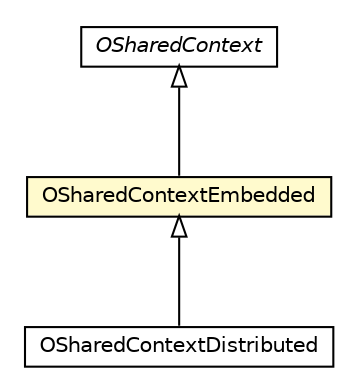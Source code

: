 #!/usr/local/bin/dot
#
# Class diagram 
# Generated by UMLGraph version R5_6-24-gf6e263 (http://www.umlgraph.org/)
#

digraph G {
	edge [fontname="Helvetica",fontsize=10,labelfontname="Helvetica",labelfontsize=10];
	node [fontname="Helvetica",fontsize=10,shape=plaintext];
	nodesep=0.25;
	ranksep=0.5;
	// com.orientechnologies.orient.core.db.OSharedContext
	c7082722 [label=<<table title="com.orientechnologies.orient.core.db.OSharedContext" border="0" cellborder="1" cellspacing="0" cellpadding="2" port="p" href="./OSharedContext.html">
		<tr><td><table border="0" cellspacing="0" cellpadding="1">
<tr><td align="center" balign="center"><font face="Helvetica-Oblique"> OSharedContext </font></td></tr>
		</table></td></tr>
		</table>>, URL="./OSharedContext.html", fontname="Helvetica", fontcolor="black", fontsize=10.0];
	// com.orientechnologies.orient.core.db.OSharedContextEmbedded
	c7082725 [label=<<table title="com.orientechnologies.orient.core.db.OSharedContextEmbedded" border="0" cellborder="1" cellspacing="0" cellpadding="2" port="p" bgcolor="lemonChiffon" href="./OSharedContextEmbedded.html">
		<tr><td><table border="0" cellspacing="0" cellpadding="1">
<tr><td align="center" balign="center"> OSharedContextEmbedded </td></tr>
		</table></td></tr>
		</table>>, URL="./OSharedContextEmbedded.html", fontname="Helvetica", fontcolor="black", fontsize=10.0];
	// com.orientechnologies.orient.server.distributed.impl.metadata.OSharedContextDistributed
	c7085008 [label=<<table title="com.orientechnologies.orient.server.distributed.impl.metadata.OSharedContextDistributed" border="0" cellborder="1" cellspacing="0" cellpadding="2" port="p" href="../../server/distributed/impl/metadata/OSharedContextDistributed.html">
		<tr><td><table border="0" cellspacing="0" cellpadding="1">
<tr><td align="center" balign="center"> OSharedContextDistributed </td></tr>
		</table></td></tr>
		</table>>, URL="../../server/distributed/impl/metadata/OSharedContextDistributed.html", fontname="Helvetica", fontcolor="black", fontsize=10.0];
	//com.orientechnologies.orient.core.db.OSharedContextEmbedded extends com.orientechnologies.orient.core.db.OSharedContext
	c7082722:p -> c7082725:p [dir=back,arrowtail=empty];
	//com.orientechnologies.orient.server.distributed.impl.metadata.OSharedContextDistributed extends com.orientechnologies.orient.core.db.OSharedContextEmbedded
	c7082725:p -> c7085008:p [dir=back,arrowtail=empty];
}

